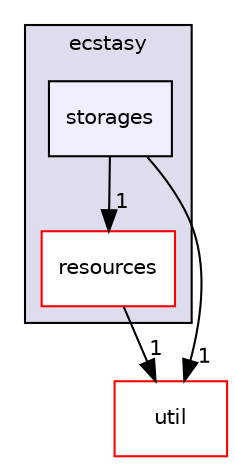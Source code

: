 digraph "src/ecstasy/storages" {
  compound=true
  node [ fontsize="10", fontname="Helvetica"];
  edge [ labelfontsize="10", labelfontname="Helvetica"];
  subgraph clusterdir_6b0b9537e2784bce85aaa1605580a3a0 {
    graph [ bgcolor="#ddddee", pencolor="black", label="ecstasy" fontname="Helvetica", fontsize="10", URL="dir_6b0b9537e2784bce85aaa1605580a3a0.html"]
  dir_8c1a170fbd0a5283d7ed264cf6df56b3 [shape=box label="resources" fillcolor="white" style="filled" color="red" URL="dir_8c1a170fbd0a5283d7ed264cf6df56b3.html"];
  dir_4a1419ba0e8125a1fc6aeccf1492e850 [shape=box, label="storages", style="filled", fillcolor="#eeeeff", pencolor="black", URL="dir_4a1419ba0e8125a1fc6aeccf1492e850.html"];
  }
  dir_b7878ad5ecbf2506f4125b9d34c97e45 [shape=box label="util" fillcolor="white" style="filled" color="red" URL="dir_b7878ad5ecbf2506f4125b9d34c97e45.html"];
  dir_4a1419ba0e8125a1fc6aeccf1492e850->dir_8c1a170fbd0a5283d7ed264cf6df56b3 [headlabel="1", labeldistance=1.5 headhref="dir_000022_000020.html"];
  dir_4a1419ba0e8125a1fc6aeccf1492e850->dir_b7878ad5ecbf2506f4125b9d34c97e45 [headlabel="1", labeldistance=1.5 headhref="dir_000022_000028.html"];
  dir_8c1a170fbd0a5283d7ed264cf6df56b3->dir_b7878ad5ecbf2506f4125b9d34c97e45 [headlabel="1", labeldistance=1.5 headhref="dir_000020_000028.html"];
}
